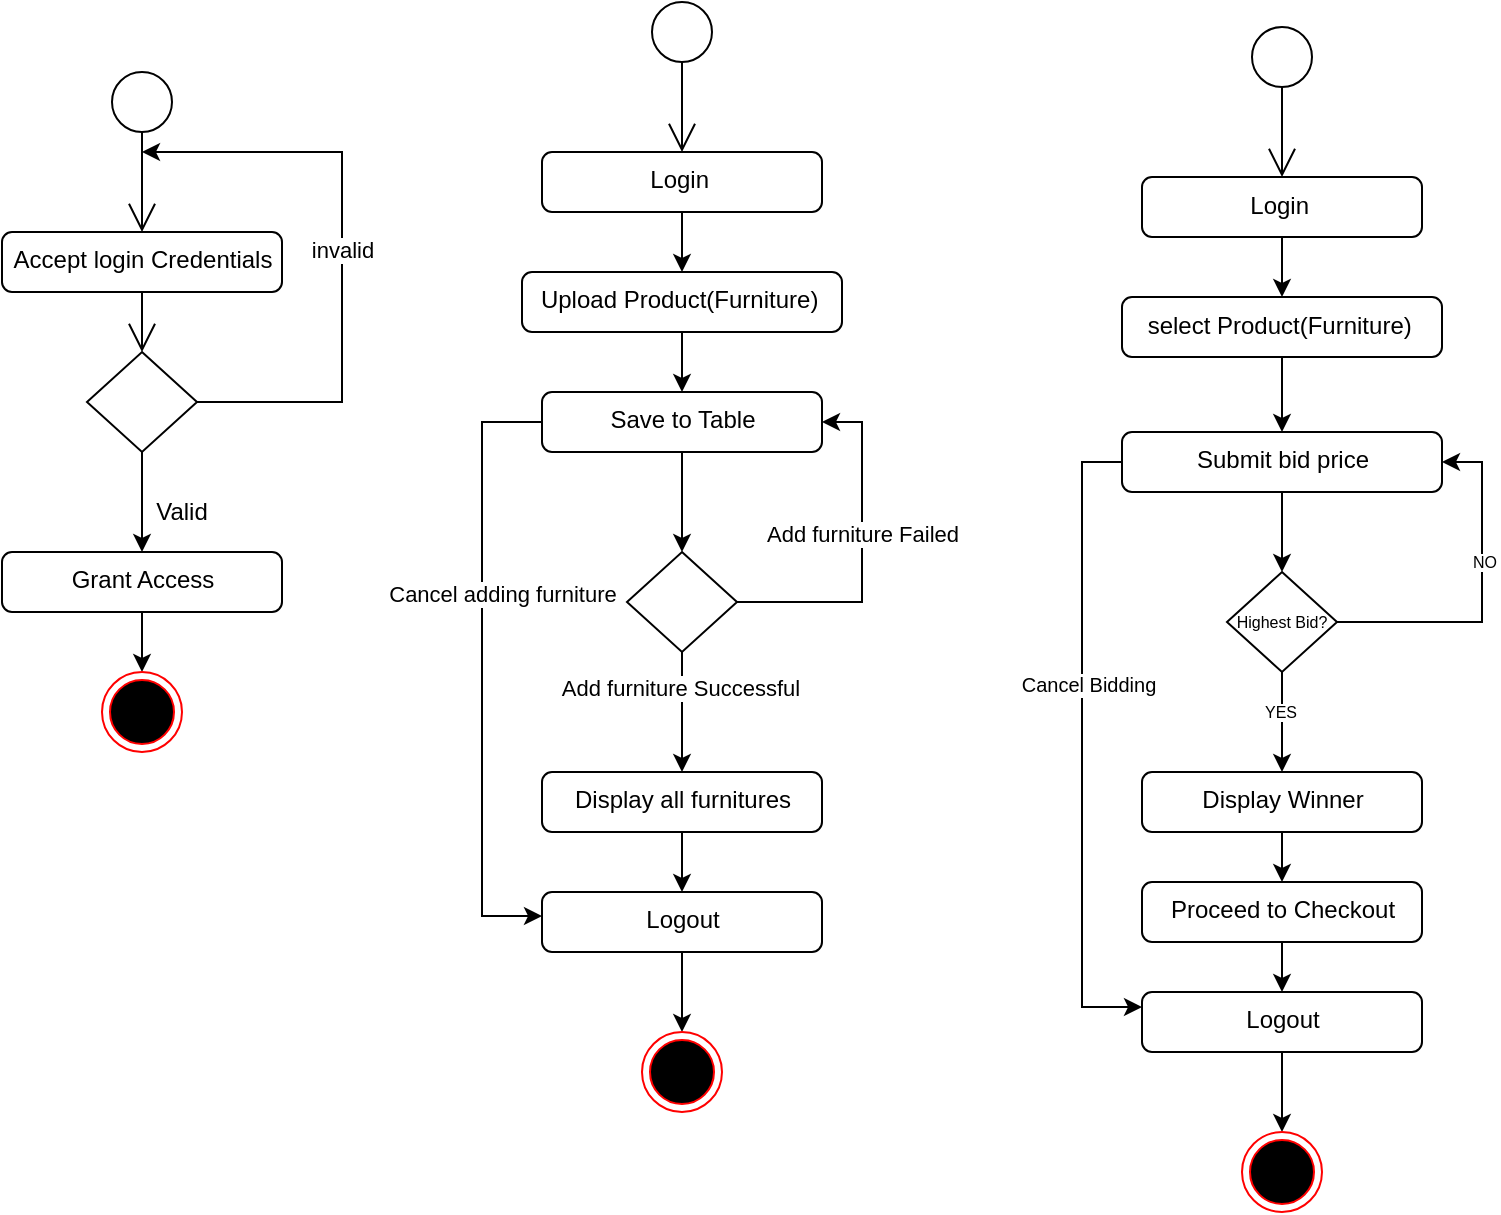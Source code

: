 <mxfile version="13.9.9" type="device"><diagram name="Page-1" id="0783ab3e-0a74-02c8-0abd-f7b4e66b4bec"><mxGraphModel dx="-509" dy="194" grid="1" gridSize="10" guides="1" tooltips="1" connect="1" arrows="1" fold="1" page="1" pageScale="1" pageWidth="850" pageHeight="1100" background="#ffffff" math="0" shadow="0" extFonts="Permanent Marker^https://fonts.googleapis.com/css?family=Permanent+Marker"><root><mxCell id="0"/><mxCell id="1" parent="0"/><mxCell id="NaK3-OcLM-hNMJjaJP2v-2" value="" style="endArrow=open;endFill=1;endSize=12;html=1;exitX=0.5;exitY=1;exitDx=0;exitDy=0;entryX=0.5;entryY=0;entryDx=0;entryDy=0;" parent="1" source="1AUZZKmzl4nRQ0PCgLq1-1" target="NaK3-OcLM-hNMJjaJP2v-3" edge="1"><mxGeometry width="160" relative="1" as="geometry"><mxPoint x="1070" y="170" as="sourcePoint"/><mxPoint x="1070" y="220" as="targetPoint"/></mxGeometry></mxCell><mxCell id="NaK3-OcLM-hNMJjaJP2v-3" value="Accept login Credentials" style="html=1;align=center;verticalAlign=top;rounded=1;absoluteArcSize=1;arcSize=10;dashed=0;" parent="1" vertex="1"><mxGeometry x="1000" y="220" width="140" height="30" as="geometry"/></mxCell><mxCell id="NaK3-OcLM-hNMJjaJP2v-4" value="invalid" style="edgeStyle=orthogonalEdgeStyle;rounded=0;orthogonalLoop=1;jettySize=auto;html=1;exitX=1;exitY=0.5;exitDx=0;exitDy=0;" parent="1" source="NaK3-OcLM-hNMJjaJP2v-6" edge="1"><mxGeometry relative="1" as="geometry"><mxPoint x="1070" y="180" as="targetPoint"/><Array as="points"><mxPoint x="1170" y="305"/><mxPoint x="1170" y="180"/></Array></mxGeometry></mxCell><mxCell id="NaK3-OcLM-hNMJjaJP2v-5" style="edgeStyle=orthogonalEdgeStyle;rounded=0;orthogonalLoop=1;jettySize=auto;html=1;exitX=0.5;exitY=1;exitDx=0;exitDy=0;entryX=0.5;entryY=0;entryDx=0;entryDy=0;" parent="1" source="NaK3-OcLM-hNMJjaJP2v-6" target="NaK3-OcLM-hNMJjaJP2v-10" edge="1"><mxGeometry relative="1" as="geometry"/></mxCell><mxCell id="NaK3-OcLM-hNMJjaJP2v-6" value="" style="rhombus;" parent="1" vertex="1"><mxGeometry x="1042.5" y="280" width="55" height="50" as="geometry"/></mxCell><mxCell id="NaK3-OcLM-hNMJjaJP2v-7" value="" style="endArrow=open;endFill=1;endSize=12;html=1;entryX=0.5;entryY=0;entryDx=0;entryDy=0;" parent="1" source="NaK3-OcLM-hNMJjaJP2v-3" target="NaK3-OcLM-hNMJjaJP2v-6" edge="1"><mxGeometry width="160" relative="1" as="geometry"><mxPoint x="1070" y="320" as="sourcePoint"/><mxPoint x="1070" y="370" as="targetPoint"/></mxGeometry></mxCell><mxCell id="NaK3-OcLM-hNMJjaJP2v-8" value="Valid" style="text;html=1;strokeColor=none;fillColor=none;align=center;verticalAlign=middle;whiteSpace=wrap;rounded=0;" parent="1" vertex="1"><mxGeometry x="1070" y="350" width="40" height="20" as="geometry"/></mxCell><mxCell id="NaK3-OcLM-hNMJjaJP2v-9" style="edgeStyle=orthogonalEdgeStyle;rounded=0;orthogonalLoop=1;jettySize=auto;html=1;exitX=0.5;exitY=1;exitDx=0;exitDy=0;" parent="1" source="NaK3-OcLM-hNMJjaJP2v-10" target="NaK3-OcLM-hNMJjaJP2v-11" edge="1"><mxGeometry relative="1" as="geometry"/></mxCell><mxCell id="NaK3-OcLM-hNMJjaJP2v-10" value="Grant Access" style="html=1;align=center;verticalAlign=top;rounded=1;absoluteArcSize=1;arcSize=10;dashed=0;" parent="1" vertex="1"><mxGeometry x="1000" y="380" width="140" height="30" as="geometry"/></mxCell><mxCell id="NaK3-OcLM-hNMJjaJP2v-11" value="" style="ellipse;html=1;shape=endState;fillColor=#000000;strokeColor=#ff0000;" parent="1" vertex="1"><mxGeometry x="1050" y="440" width="40" height="40" as="geometry"/></mxCell><mxCell id="NaK3-OcLM-hNMJjaJP2v-13" value="" style="endArrow=open;endFill=1;endSize=12;html=1;exitX=0.5;exitY=1;exitDx=0;exitDy=0;entryX=0.5;entryY=0;entryDx=0;entryDy=0;" parent="1" source="1AUZZKmzl4nRQ0PCgLq1-2" target="NaK3-OcLM-hNMJjaJP2v-15" edge="1"><mxGeometry width="160" relative="1" as="geometry"><mxPoint x="1340" y="140.0" as="sourcePoint"/><mxPoint x="1340" y="300" as="targetPoint"/></mxGeometry></mxCell><mxCell id="NaK3-OcLM-hNMJjaJP2v-14" style="edgeStyle=orthogonalEdgeStyle;rounded=0;orthogonalLoop=1;jettySize=auto;html=1;exitX=0.5;exitY=1;exitDx=0;exitDy=0;" parent="1" source="NaK3-OcLM-hNMJjaJP2v-28" target="NaK3-OcLM-hNMJjaJP2v-25" edge="1"><mxGeometry relative="1" as="geometry"><mxPoint x="1340" y="260.01" as="sourcePoint"/></mxGeometry></mxCell><mxCell id="NaK3-OcLM-hNMJjaJP2v-15" value="Login&amp;nbsp;" style="html=1;align=center;verticalAlign=top;rounded=1;absoluteArcSize=1;arcSize=10;dashed=0;" parent="1" vertex="1"><mxGeometry x="1270" y="180" width="140" height="30" as="geometry"/></mxCell><mxCell id="NaK3-OcLM-hNMJjaJP2v-16" value="Add furniture Failed" style="edgeStyle=orthogonalEdgeStyle;rounded=0;orthogonalLoop=1;jettySize=auto;html=1;exitX=1;exitY=0.5;exitDx=0;exitDy=0;entryX=1;entryY=0.5;entryDx=0;entryDy=0;" parent="1" source="NaK3-OcLM-hNMJjaJP2v-19" target="NaK3-OcLM-hNMJjaJP2v-25" edge="1"><mxGeometry x="0.117" relative="1" as="geometry"><mxPoint x="1530" y="330" as="targetPoint"/><Array as="points"><mxPoint x="1430" y="405"/><mxPoint x="1430" y="315"/></Array><mxPoint as="offset"/></mxGeometry></mxCell><mxCell id="NaK3-OcLM-hNMJjaJP2v-17" style="edgeStyle=orthogonalEdgeStyle;rounded=0;orthogonalLoop=1;jettySize=auto;html=1;exitX=0.5;exitY=1;exitDx=0;exitDy=0;entryX=0.5;entryY=0;entryDx=0;entryDy=0;" parent="1" source="NaK3-OcLM-hNMJjaJP2v-19" target="NaK3-OcLM-hNMJjaJP2v-22" edge="1"><mxGeometry relative="1" as="geometry"><Array as="points"><mxPoint x="1340" y="460"/><mxPoint x="1340" y="490"/><mxPoint x="1340" y="490"/></Array></mxGeometry></mxCell><mxCell id="NaK3-OcLM-hNMJjaJP2v-18" value="Add furniture Successful" style="edgeLabel;html=1;align=center;verticalAlign=middle;resizable=0;points=[];" parent="NaK3-OcLM-hNMJjaJP2v-17" vertex="1" connectable="0"><mxGeometry x="-0.4" y="-1" relative="1" as="geometry"><mxPoint as="offset"/></mxGeometry></mxCell><mxCell id="NaK3-OcLM-hNMJjaJP2v-19" value="" style="rhombus;" parent="1" vertex="1"><mxGeometry x="1312.5" y="380" width="55" height="50" as="geometry"/></mxCell><mxCell id="NaK3-OcLM-hNMJjaJP2v-20" style="edgeStyle=orthogonalEdgeStyle;rounded=0;orthogonalLoop=1;jettySize=auto;html=1;exitX=0.5;exitY=1;exitDx=0;exitDy=0;" parent="1" source="NaK3-OcLM-hNMJjaJP2v-26" target="NaK3-OcLM-hNMJjaJP2v-23" edge="1"><mxGeometry relative="1" as="geometry"><mxPoint x="1335" y="620" as="sourcePoint"/></mxGeometry></mxCell><mxCell id="NaK3-OcLM-hNMJjaJP2v-21" style="edgeStyle=orthogonalEdgeStyle;rounded=0;orthogonalLoop=1;jettySize=auto;html=1;exitX=0.5;exitY=1;exitDx=0;exitDy=0;entryX=0.5;entryY=0;entryDx=0;entryDy=0;" parent="1" source="NaK3-OcLM-hNMJjaJP2v-22" target="NaK3-OcLM-hNMJjaJP2v-26" edge="1"><mxGeometry relative="1" as="geometry"/></mxCell><mxCell id="NaK3-OcLM-hNMJjaJP2v-22" value="Display all furnitures" style="html=1;align=center;verticalAlign=top;rounded=1;absoluteArcSize=1;arcSize=10;dashed=0;" parent="1" vertex="1"><mxGeometry x="1270" y="490" width="140" height="30" as="geometry"/></mxCell><mxCell id="NaK3-OcLM-hNMJjaJP2v-23" value="" style="ellipse;html=1;shape=endState;fillColor=#000000;strokeColor=#ff0000;" parent="1" vertex="1"><mxGeometry x="1320" y="620" width="40" height="40" as="geometry"/></mxCell><mxCell id="NaK3-OcLM-hNMJjaJP2v-24" style="edgeStyle=orthogonalEdgeStyle;rounded=0;orthogonalLoop=1;jettySize=auto;html=1;exitX=0.5;exitY=1;exitDx=0;exitDy=0;entryX=0.5;entryY=0;entryDx=0;entryDy=0;" parent="1" source="NaK3-OcLM-hNMJjaJP2v-25" target="NaK3-OcLM-hNMJjaJP2v-19" edge="1"><mxGeometry relative="1" as="geometry"/></mxCell><mxCell id="NaK3-OcLM-hNMJjaJP2v-25" value="Save to Table" style="html=1;align=center;verticalAlign=top;rounded=1;absoluteArcSize=1;arcSize=10;dashed=0;" parent="1" vertex="1"><mxGeometry x="1270" y="300" width="140" height="30" as="geometry"/></mxCell><mxCell id="NaK3-OcLM-hNMJjaJP2v-26" value="Logout" style="html=1;align=center;verticalAlign=top;rounded=1;absoluteArcSize=1;arcSize=10;dashed=0;" parent="1" vertex="1"><mxGeometry x="1270" y="550" width="140" height="30" as="geometry"/></mxCell><mxCell id="NaK3-OcLM-hNMJjaJP2v-27" value="Cancel adding furniture" style="edgeStyle=orthogonalEdgeStyle;rounded=0;orthogonalLoop=1;jettySize=auto;html=1;exitX=0;exitY=0.25;exitDx=0;exitDy=0;" parent="1" source="NaK3-OcLM-hNMJjaJP2v-25" target="NaK3-OcLM-hNMJjaJP2v-26" edge="1"><mxGeometry x="-0.221" y="10" relative="1" as="geometry"><mxPoint x="1220" y="510" as="targetPoint"/><Array as="points"><mxPoint x="1270" y="315"/><mxPoint x="1240" y="315"/><mxPoint x="1240" y="562"/></Array><mxPoint x="1377.5" y="435" as="sourcePoint"/><mxPoint y="1" as="offset"/></mxGeometry></mxCell><mxCell id="NaK3-OcLM-hNMJjaJP2v-28" value="Upload Product(Furniture)&amp;nbsp;" style="html=1;align=center;verticalAlign=top;rounded=1;absoluteArcSize=1;arcSize=10;dashed=0;" parent="1" vertex="1"><mxGeometry x="1260" y="240" width="160" height="30" as="geometry"/></mxCell><mxCell id="NaK3-OcLM-hNMJjaJP2v-29" style="edgeStyle=orthogonalEdgeStyle;rounded=0;orthogonalLoop=1;jettySize=auto;html=1;exitX=0.5;exitY=1;exitDx=0;exitDy=0;entryX=0.5;entryY=0;entryDx=0;entryDy=0;" parent="1" source="NaK3-OcLM-hNMJjaJP2v-15" target="NaK3-OcLM-hNMJjaJP2v-28" edge="1"><mxGeometry relative="1" as="geometry"><mxPoint x="1350" y="220" as="sourcePoint"/><mxPoint x="1350" y="380" as="targetPoint"/></mxGeometry></mxCell><mxCell id="1AUZZKmzl4nRQ0PCgLq1-1" value="" style="ellipse;fillColor=#ffffff;strokeColor=#000000;" parent="1" vertex="1"><mxGeometry x="1055" y="140" width="30" height="30" as="geometry"/></mxCell><mxCell id="1AUZZKmzl4nRQ0PCgLq1-2" value="" style="ellipse;fillColor=#ffffff;strokeColor=#000000;" parent="1" vertex="1"><mxGeometry x="1325" y="105" width="30" height="30" as="geometry"/></mxCell><mxCell id="1AUZZKmzl4nRQ0PCgLq1-3" value="" style="endArrow=open;endFill=1;endSize=12;html=1;exitX=0.5;exitY=1;exitDx=0;exitDy=0;entryX=0.5;entryY=0;entryDx=0;entryDy=0;" parent="1" source="1AUZZKmzl4nRQ0PCgLq1-20" target="1AUZZKmzl4nRQ0PCgLq1-5" edge="1"><mxGeometry width="160" relative="1" as="geometry"><mxPoint x="1640" y="152.5" as="sourcePoint"/><mxPoint x="1640" y="312.5" as="targetPoint"/></mxGeometry></mxCell><mxCell id="1AUZZKmzl4nRQ0PCgLq1-5" value="Login&amp;nbsp;" style="html=1;align=center;verticalAlign=top;rounded=1;absoluteArcSize=1;arcSize=10;dashed=0;" parent="1" vertex="1"><mxGeometry x="1570" y="192.5" width="140" height="30" as="geometry"/></mxCell><mxCell id="1AUZZKmzl4nRQ0PCgLq1-29" style="edgeStyle=orthogonalEdgeStyle;rounded=0;orthogonalLoop=1;jettySize=auto;html=1;exitX=0.5;exitY=1;exitDx=0;exitDy=0;entryX=0.5;entryY=0;entryDx=0;entryDy=0;" parent="1" source="1AUZZKmzl4nRQ0PCgLq1-9" target="1AUZZKmzl4nRQ0PCgLq1-12" edge="1"><mxGeometry relative="1" as="geometry"/></mxCell><mxCell id="WP4P-RTV4MRLowFhwUJq-5" value="YES" style="edgeLabel;html=1;align=center;verticalAlign=middle;resizable=0;points=[];fontSize=8;" vertex="1" connectable="0" parent="1AUZZKmzl4nRQ0PCgLq1-29"><mxGeometry x="-0.2" y="-1" relative="1" as="geometry"><mxPoint as="offset"/></mxGeometry></mxCell><mxCell id="WP4P-RTV4MRLowFhwUJq-2" style="edgeStyle=orthogonalEdgeStyle;rounded=0;orthogonalLoop=1;jettySize=auto;html=1;exitX=1;exitY=0.5;exitDx=0;exitDy=0;entryX=1;entryY=0.5;entryDx=0;entryDy=0;fontSize=7;" edge="1" parent="1" source="1AUZZKmzl4nRQ0PCgLq1-9" target="1AUZZKmzl4nRQ0PCgLq1-21"><mxGeometry relative="1" as="geometry"><Array as="points"><mxPoint x="1740" y="415"/><mxPoint x="1740" y="335"/></Array></mxGeometry></mxCell><mxCell id="WP4P-RTV4MRLowFhwUJq-6" value="NO" style="edgeLabel;html=1;align=center;verticalAlign=middle;resizable=0;points=[];fontSize=8;" vertex="1" connectable="0" parent="WP4P-RTV4MRLowFhwUJq-2"><mxGeometry x="0.186" y="-1" relative="1" as="geometry"><mxPoint as="offset"/></mxGeometry></mxCell><mxCell id="1AUZZKmzl4nRQ0PCgLq1-9" value="Highest Bid?" style="rhombus;fontSize=8;" parent="1" vertex="1"><mxGeometry x="1612.5" y="390" width="55" height="50" as="geometry"/></mxCell><mxCell id="1AUZZKmzl4nRQ0PCgLq1-10" style="edgeStyle=orthogonalEdgeStyle;rounded=0;orthogonalLoop=1;jettySize=auto;html=1;exitX=0.5;exitY=1;exitDx=0;exitDy=0;" parent="1" source="1AUZZKmzl4nRQ0PCgLq1-16" target="1AUZZKmzl4nRQ0PCgLq1-13" edge="1"><mxGeometry relative="1" as="geometry"><mxPoint x="1635" y="670" as="sourcePoint"/></mxGeometry></mxCell><mxCell id="1AUZZKmzl4nRQ0PCgLq1-30" style="edgeStyle=orthogonalEdgeStyle;rounded=0;orthogonalLoop=1;jettySize=auto;html=1;exitX=0.5;exitY=1;exitDx=0;exitDy=0;entryX=0.5;entryY=0;entryDx=0;entryDy=0;" parent="1" source="1AUZZKmzl4nRQ0PCgLq1-12" target="1AUZZKmzl4nRQ0PCgLq1-28" edge="1"><mxGeometry relative="1" as="geometry"/></mxCell><mxCell id="1AUZZKmzl4nRQ0PCgLq1-12" value="Display Winner" style="html=1;align=center;verticalAlign=top;rounded=1;absoluteArcSize=1;arcSize=10;dashed=0;" parent="1" vertex="1"><mxGeometry x="1570" y="490" width="140" height="30" as="geometry"/></mxCell><mxCell id="1AUZZKmzl4nRQ0PCgLq1-13" value="" style="ellipse;html=1;shape=endState;fillColor=#000000;strokeColor=#ff0000;" parent="1" vertex="1"><mxGeometry x="1620" y="670" width="40" height="40" as="geometry"/></mxCell><mxCell id="1AUZZKmzl4nRQ0PCgLq1-16" value="Logout" style="html=1;align=center;verticalAlign=top;rounded=1;absoluteArcSize=1;arcSize=10;dashed=0;" parent="1" vertex="1"><mxGeometry x="1570" y="600" width="140" height="30" as="geometry"/></mxCell><mxCell id="1AUZZKmzl4nRQ0PCgLq1-23" style="edgeStyle=orthogonalEdgeStyle;rounded=0;orthogonalLoop=1;jettySize=auto;html=1;exitX=0.5;exitY=1;exitDx=0;exitDy=0;entryX=0.5;entryY=0;entryDx=0;entryDy=0;" parent="1" source="1AUZZKmzl4nRQ0PCgLq1-18" target="1AUZZKmzl4nRQ0PCgLq1-21" edge="1"><mxGeometry relative="1" as="geometry"/></mxCell><mxCell id="1AUZZKmzl4nRQ0PCgLq1-18" value="select Product(Furniture)&amp;nbsp;" style="html=1;align=center;verticalAlign=top;rounded=1;absoluteArcSize=1;arcSize=10;dashed=0;" parent="1" vertex="1"><mxGeometry x="1560" y="252.5" width="160" height="30" as="geometry"/></mxCell><mxCell id="1AUZZKmzl4nRQ0PCgLq1-19" style="edgeStyle=orthogonalEdgeStyle;rounded=0;orthogonalLoop=1;jettySize=auto;html=1;exitX=0.5;exitY=1;exitDx=0;exitDy=0;entryX=0.5;entryY=0;entryDx=0;entryDy=0;" parent="1" source="1AUZZKmzl4nRQ0PCgLq1-5" target="1AUZZKmzl4nRQ0PCgLq1-18" edge="1"><mxGeometry relative="1" as="geometry"><mxPoint x="1650" y="232.5" as="sourcePoint"/><mxPoint x="1650" y="392.5" as="targetPoint"/></mxGeometry></mxCell><mxCell id="1AUZZKmzl4nRQ0PCgLq1-20" value="" style="ellipse;fillColor=#ffffff;strokeColor=#000000;" parent="1" vertex="1"><mxGeometry x="1625" y="117.5" width="30" height="30" as="geometry"/></mxCell><mxCell id="1AUZZKmzl4nRQ0PCgLq1-24" style="edgeStyle=orthogonalEdgeStyle;rounded=0;orthogonalLoop=1;jettySize=auto;html=1;exitX=0.5;exitY=1;exitDx=0;exitDy=0;" parent="1" source="1AUZZKmzl4nRQ0PCgLq1-21" target="1AUZZKmzl4nRQ0PCgLq1-9" edge="1"><mxGeometry relative="1" as="geometry"/></mxCell><mxCell id="WP4P-RTV4MRLowFhwUJq-3" style="edgeStyle=orthogonalEdgeStyle;rounded=0;orthogonalLoop=1;jettySize=auto;html=1;exitX=0;exitY=0.5;exitDx=0;exitDy=0;entryX=0;entryY=0.25;entryDx=0;entryDy=0;fontSize=7;" edge="1" parent="1" source="1AUZZKmzl4nRQ0PCgLq1-21" target="1AUZZKmzl4nRQ0PCgLq1-16"><mxGeometry relative="1" as="geometry"/></mxCell><mxCell id="WP4P-RTV4MRLowFhwUJq-4" value="Cancel Bidding" style="edgeLabel;html=1;align=center;verticalAlign=middle;resizable=0;points=[];fontSize=10;" vertex="1" connectable="0" parent="WP4P-RTV4MRLowFhwUJq-3"><mxGeometry x="-0.189" y="3" relative="1" as="geometry"><mxPoint as="offset"/></mxGeometry></mxCell><mxCell id="1AUZZKmzl4nRQ0PCgLq1-21" value="Submit bid price" style="html=1;align=center;verticalAlign=top;rounded=1;absoluteArcSize=1;arcSize=10;dashed=0;" parent="1" vertex="1"><mxGeometry x="1560" y="320" width="160" height="30" as="geometry"/></mxCell><mxCell id="1AUZZKmzl4nRQ0PCgLq1-31" style="edgeStyle=orthogonalEdgeStyle;rounded=0;orthogonalLoop=1;jettySize=auto;html=1;exitX=0.5;exitY=1;exitDx=0;exitDy=0;" parent="1" source="1AUZZKmzl4nRQ0PCgLq1-28" target="1AUZZKmzl4nRQ0PCgLq1-16" edge="1"><mxGeometry relative="1" as="geometry"/></mxCell><mxCell id="1AUZZKmzl4nRQ0PCgLq1-28" value="Proceed to Checkout" style="html=1;align=center;verticalAlign=top;rounded=1;absoluteArcSize=1;arcSize=10;dashed=0;" parent="1" vertex="1"><mxGeometry x="1570" y="545" width="140" height="30" as="geometry"/></mxCell></root></mxGraphModel></diagram></mxfile>